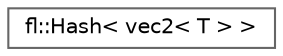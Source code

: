 digraph "Graphical Class Hierarchy"
{
 // INTERACTIVE_SVG=YES
 // LATEX_PDF_SIZE
  bgcolor="transparent";
  edge [fontname=Helvetica,fontsize=10,labelfontname=Helvetica,labelfontsize=10];
  node [fontname=Helvetica,fontsize=10,shape=box,height=0.2,width=0.4];
  rankdir="LR";
  Node0 [id="Node000000",label="fl::Hash\< vec2\< T \> \>",height=0.2,width=0.4,color="grey40", fillcolor="white", style="filled",URL="$d2/d8c/structfl_1_1_hash_3_01vec2_3_01_t_01_4_01_4.html",tooltip=" "];
}
